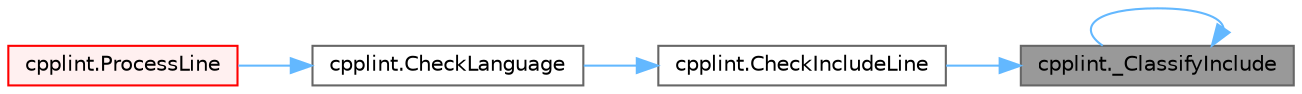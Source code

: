digraph "cpplint._ClassifyInclude"
{
 // LATEX_PDF_SIZE
  bgcolor="transparent";
  edge [fontname=Helvetica,fontsize=10,labelfontname=Helvetica,labelfontsize=10];
  node [fontname=Helvetica,fontsize=10,shape=box,height=0.2,width=0.4];
  rankdir="RL";
  Node1 [id="Node000001",label="cpplint._ClassifyInclude",height=0.2,width=0.4,color="gray40", fillcolor="grey60", style="filled", fontcolor="black",tooltip=" "];
  Node1 -> Node1 [id="edge1_Node000001_Node000001",dir="back",color="steelblue1",style="solid",tooltip=" "];
  Node1 -> Node2 [id="edge2_Node000001_Node000002",dir="back",color="steelblue1",style="solid",tooltip=" "];
  Node2 [id="Node000002",label="cpplint.CheckIncludeLine",height=0.2,width=0.4,color="grey40", fillcolor="white", style="filled",URL="$namespacecpplint.html#a250112a79030e6bfd18609fe46eed793",tooltip=" "];
  Node2 -> Node3 [id="edge3_Node000002_Node000003",dir="back",color="steelblue1",style="solid",tooltip=" "];
  Node3 [id="Node000003",label="cpplint.CheckLanguage",height=0.2,width=0.4,color="grey40", fillcolor="white", style="filled",URL="$namespacecpplint.html#aeb451d66a076ed2f6bdd4fa4e5189fc5",tooltip=" "];
  Node3 -> Node4 [id="edge4_Node000003_Node000004",dir="back",color="steelblue1",style="solid",tooltip=" "];
  Node4 [id="Node000004",label="cpplint.ProcessLine",height=0.2,width=0.4,color="red", fillcolor="#FFF0F0", style="filled",URL="$namespacecpplint.html#a60ab7d00cbd976925382b70bbf1fb2cf",tooltip=" "];
}
